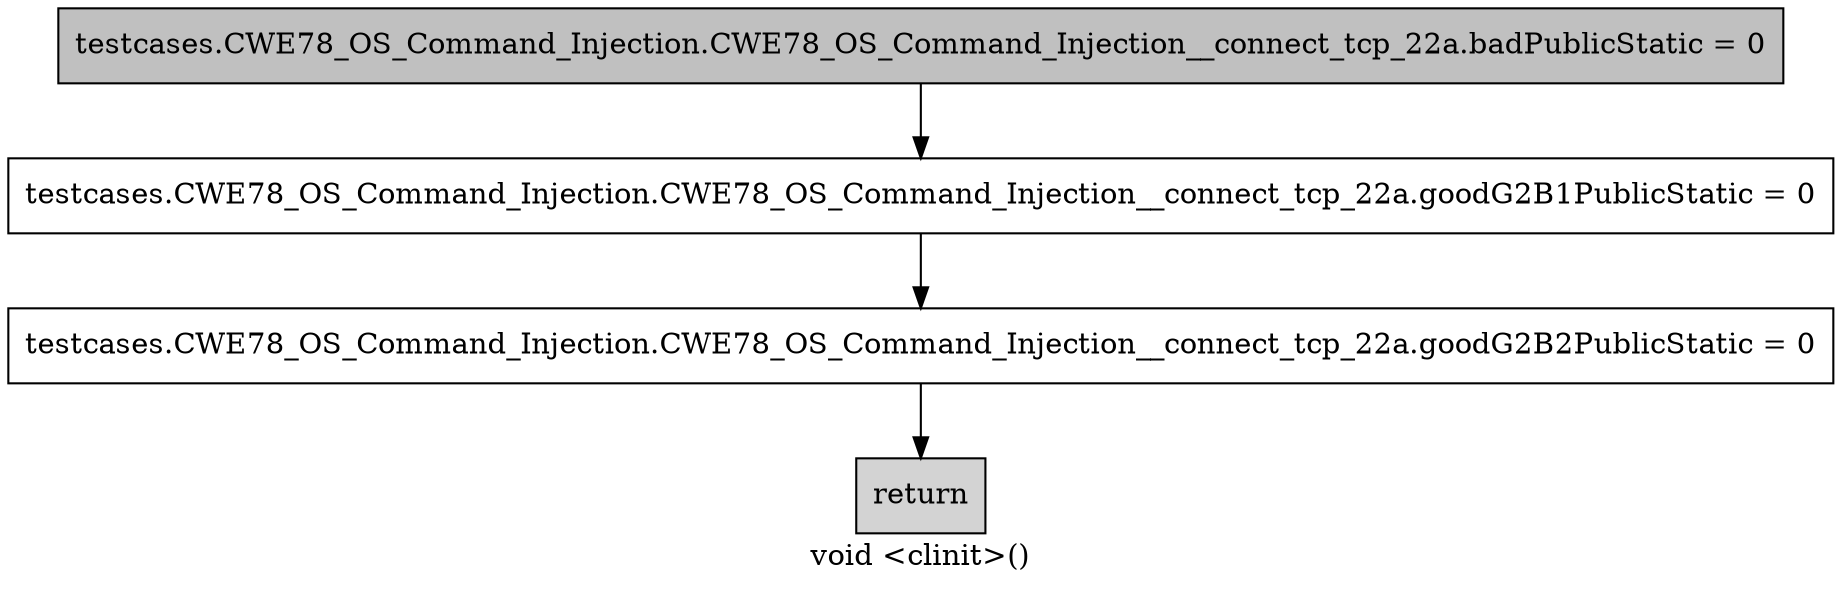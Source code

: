 digraph "void <clinit>()" {
    label="void <clinit>()";
    node [shape=box];
    "0" [style=filled,fillcolor=gray,label="testcases.CWE78_OS_Command_Injection.CWE78_OS_Command_Injection__connect_tcp_22a.badPublicStatic = 0",];
    "1" [label="testcases.CWE78_OS_Command_Injection.CWE78_OS_Command_Injection__connect_tcp_22a.goodG2B1PublicStatic = 0",];
    "0"->"1";
    "2" [label="testcases.CWE78_OS_Command_Injection.CWE78_OS_Command_Injection__connect_tcp_22a.goodG2B2PublicStatic = 0",];
    "1"->"2";
    "3" [style=filled,fillcolor=lightgray,label="return",];
    "2"->"3";
}
